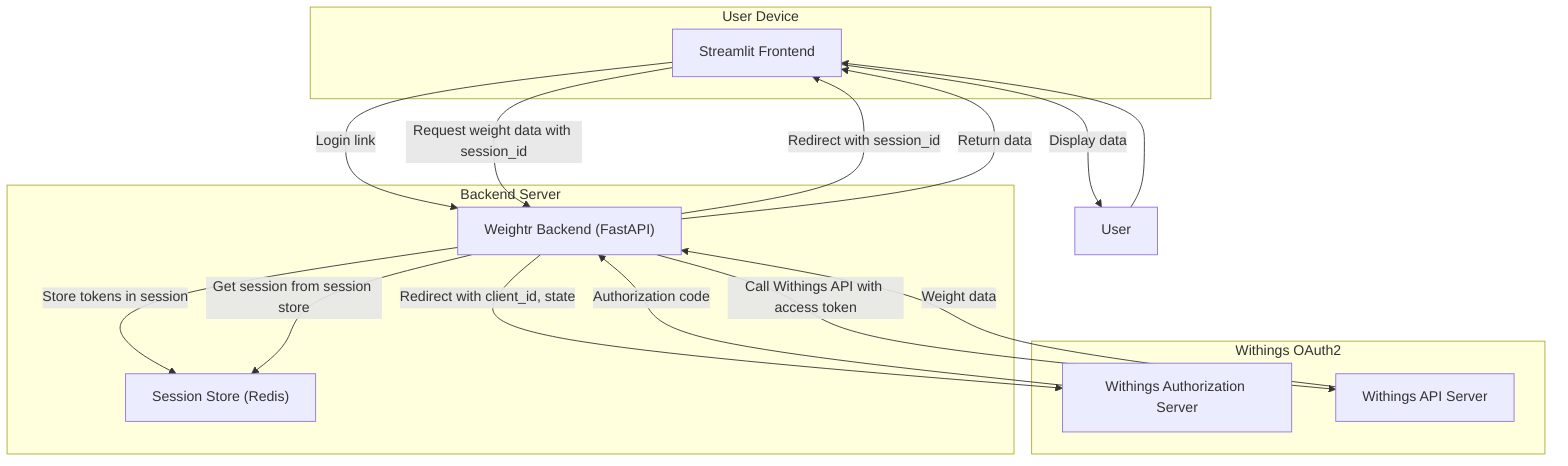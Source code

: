 graph TD
    subgraph User Device
        Frontend[Streamlit Frontend]
    end

    subgraph Backend Server
        Backend["Weightr Backend (FastAPI)"]
        SessionStore["Session Store (Redis)"]
    end

    subgraph Withings OAuth2
        WithingsAuth[Withings Authorization Server]
        WithingsAPI[Withings API Server]
    end

    User[User] --> Frontend
    Frontend -->|Login link| Backend
    Backend -->|Redirect with client_id, state| WithingsAuth
    WithingsAuth -->|Authorization code| Backend
    Backend -->|Store tokens in session| SessionStore
    Backend -->|Redirect with session_id| Frontend
    Frontend -->|Request weight data with session_id| Backend
    Backend -->|Get session from session store| SessionStore
    Backend -->|Call Withings API with access token| WithingsAPI
    WithingsAPI -->|Weight data| Backend
    Backend -->|Return data| Frontend
    Frontend -->|Display data| User